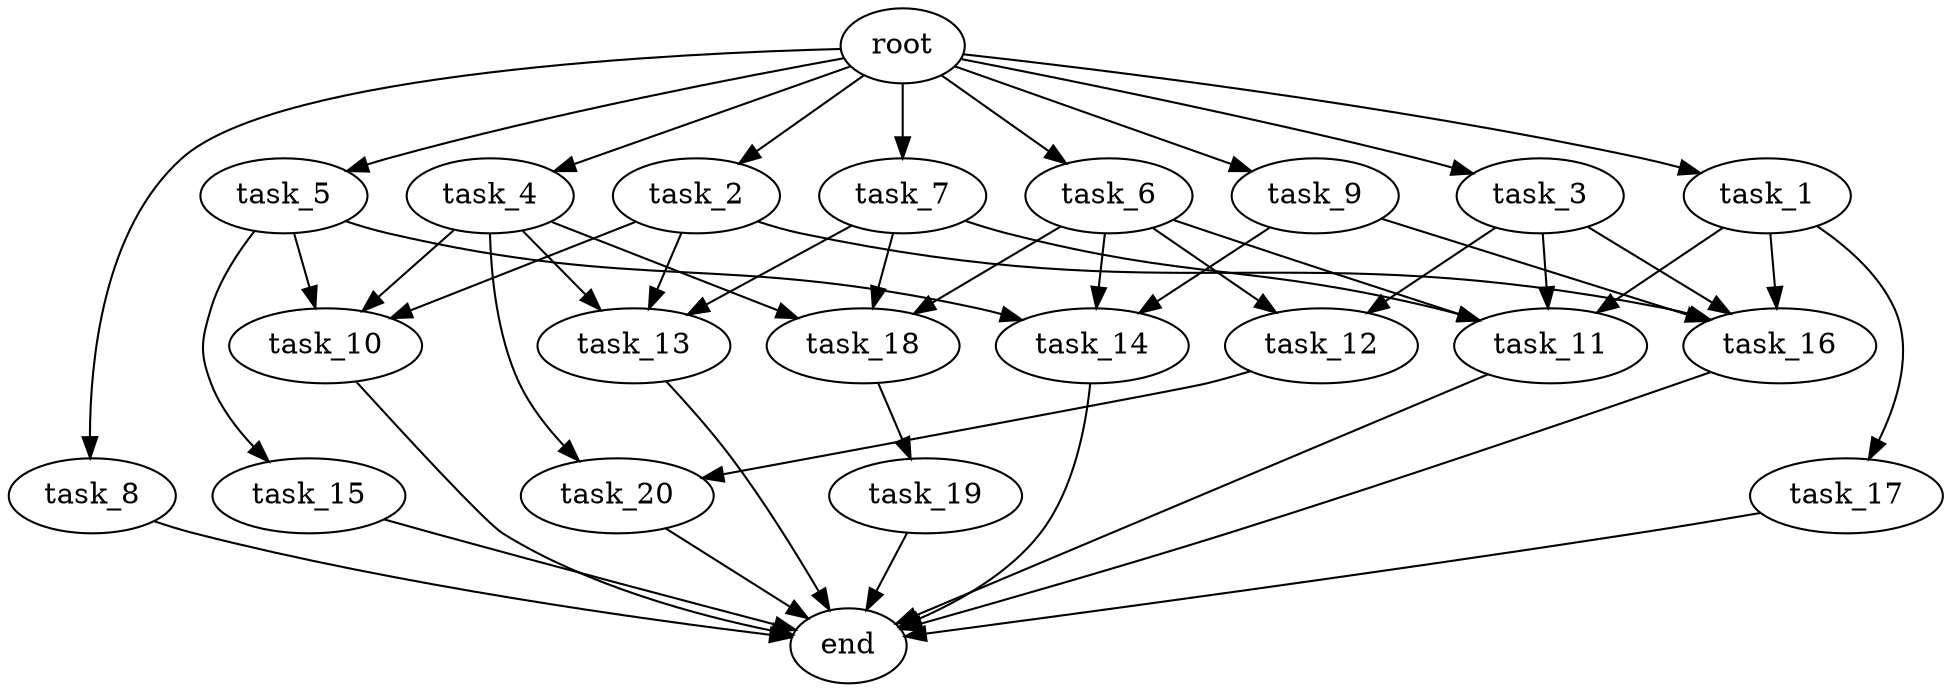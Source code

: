 digraph G {
  root [size="0.000000e+00"];
  task_1 [size="5.231509e+10"];
  task_2 [size="7.006101e+10"];
  task_3 [size="9.533261e+09"];
  task_4 [size="6.617471e+10"];
  task_5 [size="2.486521e+10"];
  task_6 [size="3.458149e+10"];
  task_7 [size="6.763279e+10"];
  task_8 [size="3.849381e+10"];
  task_9 [size="8.390491e+10"];
  task_10 [size="5.583884e+10"];
  task_11 [size="9.877928e+10"];
  task_12 [size="5.466066e+09"];
  task_13 [size="6.434344e+10"];
  task_14 [size="1.570117e+10"];
  task_15 [size="8.488607e+10"];
  task_16 [size="8.518860e+10"];
  task_17 [size="8.694287e+10"];
  task_18 [size="7.495776e+09"];
  task_19 [size="4.916988e+10"];
  task_20 [size="2.409677e+10"];
  end [size="0.000000e+00"];

  root -> task_1 [size="1.000000e-12"];
  root -> task_2 [size="1.000000e-12"];
  root -> task_3 [size="1.000000e-12"];
  root -> task_4 [size="1.000000e-12"];
  root -> task_5 [size="1.000000e-12"];
  root -> task_6 [size="1.000000e-12"];
  root -> task_7 [size="1.000000e-12"];
  root -> task_8 [size="1.000000e-12"];
  root -> task_9 [size="1.000000e-12"];
  task_1 -> task_11 [size="2.469482e+08"];
  task_1 -> task_16 [size="2.129715e+08"];
  task_1 -> task_17 [size="8.694287e+08"];
  task_2 -> task_10 [size="1.861295e+08"];
  task_2 -> task_13 [size="2.144781e+08"];
  task_2 -> task_16 [size="2.129715e+08"];
  task_3 -> task_11 [size="2.469482e+08"];
  task_3 -> task_12 [size="2.733033e+07"];
  task_3 -> task_16 [size="2.129715e+08"];
  task_4 -> task_10 [size="1.861295e+08"];
  task_4 -> task_13 [size="2.144781e+08"];
  task_4 -> task_18 [size="2.498592e+07"];
  task_4 -> task_20 [size="1.204839e+08"];
  task_5 -> task_10 [size="1.861295e+08"];
  task_5 -> task_14 [size="5.233723e+07"];
  task_5 -> task_15 [size="8.488607e+08"];
  task_6 -> task_11 [size="2.469482e+08"];
  task_6 -> task_12 [size="2.733033e+07"];
  task_6 -> task_14 [size="5.233723e+07"];
  task_6 -> task_18 [size="2.498592e+07"];
  task_7 -> task_11 [size="2.469482e+08"];
  task_7 -> task_13 [size="2.144781e+08"];
  task_7 -> task_18 [size="2.498592e+07"];
  task_8 -> end [size="1.000000e-12"];
  task_9 -> task_14 [size="5.233723e+07"];
  task_9 -> task_16 [size="2.129715e+08"];
  task_10 -> end [size="1.000000e-12"];
  task_11 -> end [size="1.000000e-12"];
  task_12 -> task_20 [size="1.204839e+08"];
  task_13 -> end [size="1.000000e-12"];
  task_14 -> end [size="1.000000e-12"];
  task_15 -> end [size="1.000000e-12"];
  task_16 -> end [size="1.000000e-12"];
  task_17 -> end [size="1.000000e-12"];
  task_18 -> task_19 [size="4.916988e+08"];
  task_19 -> end [size="1.000000e-12"];
  task_20 -> end [size="1.000000e-12"];
}
